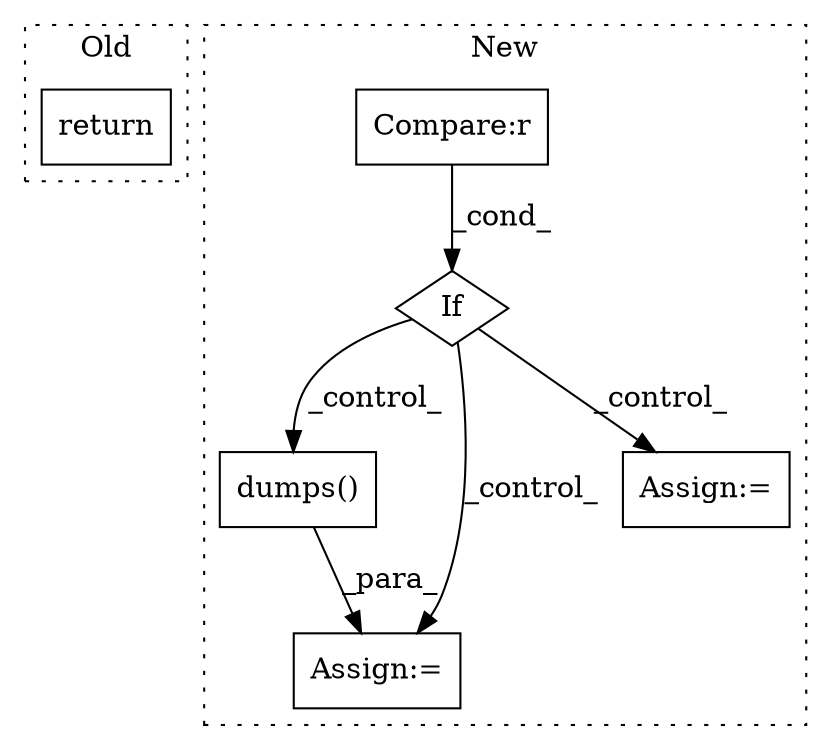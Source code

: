 digraph G {
subgraph cluster0 {
1 [label="return" a="93" s="1642" l="7" shape="box"];
label = "Old";
style="dotted";
}
subgraph cluster1 {
2 [label="dumps()" a="75" s="2519,2538" l="11,24" shape="box"];
3 [label="Assign:=" a="68" s="2516" l="3" shape="box"];
4 [label="If" a="96" s="2463" l="3" shape="diamond"];
5 [label="Compare:r" a="40" s="2466" l="20" shape="box"];
6 [label="Assign:=" a="68" s="2605" l="3" shape="box"];
label = "New";
style="dotted";
}
2 -> 3 [label="_para_"];
4 -> 6 [label="_control_"];
4 -> 2 [label="_control_"];
4 -> 3 [label="_control_"];
5 -> 4 [label="_cond_"];
}